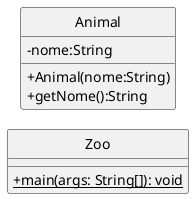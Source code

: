 @startuml
skinparam minClassWidth 100
skinparam defaultFontName Linux Biolinum O
'tirar a letra
hide circle
'tirar simbolos
skinparam classAttributeIconSize 0
'nao sei o que e isto
'skinparam nodesep 10
'distancia entre classes
skinparam ranksep 20

class Zoo {
+{static} main(args: String[]): void
}

class Animal {
-nome:String
+Animal(nome:String)
+getNome():String
}


Animal -[hidden]-> Zoo
@enduml
